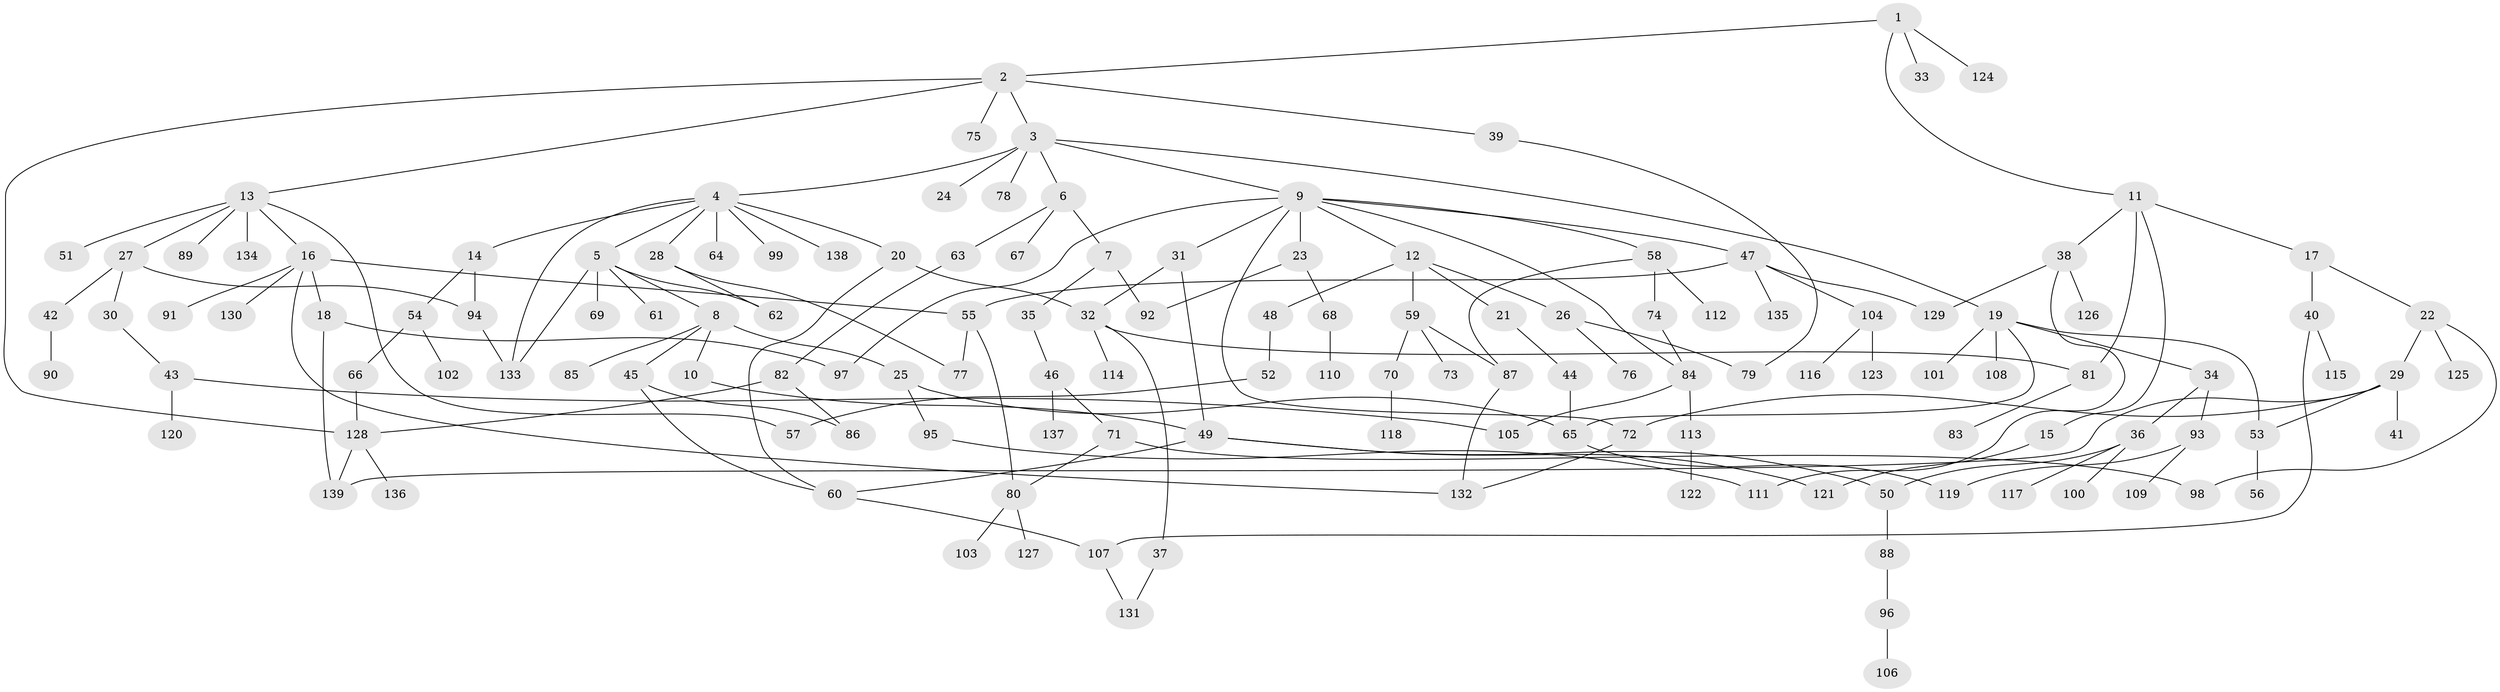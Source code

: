 // Generated by graph-tools (version 1.1) at 2025/34/03/09/25 02:34:23]
// undirected, 139 vertices, 176 edges
graph export_dot {
graph [start="1"]
  node [color=gray90,style=filled];
  1;
  2;
  3;
  4;
  5;
  6;
  7;
  8;
  9;
  10;
  11;
  12;
  13;
  14;
  15;
  16;
  17;
  18;
  19;
  20;
  21;
  22;
  23;
  24;
  25;
  26;
  27;
  28;
  29;
  30;
  31;
  32;
  33;
  34;
  35;
  36;
  37;
  38;
  39;
  40;
  41;
  42;
  43;
  44;
  45;
  46;
  47;
  48;
  49;
  50;
  51;
  52;
  53;
  54;
  55;
  56;
  57;
  58;
  59;
  60;
  61;
  62;
  63;
  64;
  65;
  66;
  67;
  68;
  69;
  70;
  71;
  72;
  73;
  74;
  75;
  76;
  77;
  78;
  79;
  80;
  81;
  82;
  83;
  84;
  85;
  86;
  87;
  88;
  89;
  90;
  91;
  92;
  93;
  94;
  95;
  96;
  97;
  98;
  99;
  100;
  101;
  102;
  103;
  104;
  105;
  106;
  107;
  108;
  109;
  110;
  111;
  112;
  113;
  114;
  115;
  116;
  117;
  118;
  119;
  120;
  121;
  122;
  123;
  124;
  125;
  126;
  127;
  128;
  129;
  130;
  131;
  132;
  133;
  134;
  135;
  136;
  137;
  138;
  139;
  1 -- 2;
  1 -- 11;
  1 -- 33;
  1 -- 124;
  2 -- 3;
  2 -- 13;
  2 -- 39;
  2 -- 75;
  2 -- 128;
  3 -- 4;
  3 -- 6;
  3 -- 9;
  3 -- 19;
  3 -- 24;
  3 -- 78;
  4 -- 5;
  4 -- 14;
  4 -- 20;
  4 -- 28;
  4 -- 64;
  4 -- 99;
  4 -- 138;
  4 -- 133;
  5 -- 8;
  5 -- 61;
  5 -- 62;
  5 -- 69;
  5 -- 133;
  6 -- 7;
  6 -- 63;
  6 -- 67;
  7 -- 35;
  7 -- 92;
  8 -- 10;
  8 -- 25;
  8 -- 45;
  8 -- 85;
  9 -- 12;
  9 -- 23;
  9 -- 31;
  9 -- 47;
  9 -- 58;
  9 -- 72;
  9 -- 97;
  9 -- 84;
  10 -- 49;
  11 -- 15;
  11 -- 17;
  11 -- 38;
  11 -- 81;
  12 -- 21;
  12 -- 26;
  12 -- 48;
  12 -- 59;
  13 -- 16;
  13 -- 27;
  13 -- 51;
  13 -- 89;
  13 -- 134;
  13 -- 57;
  14 -- 54;
  14 -- 94;
  15 -- 121;
  16 -- 18;
  16 -- 91;
  16 -- 130;
  16 -- 55;
  16 -- 132;
  17 -- 22;
  17 -- 40;
  18 -- 139;
  18 -- 97;
  19 -- 34;
  19 -- 53;
  19 -- 101;
  19 -- 108;
  19 -- 65;
  20 -- 60;
  20 -- 32;
  21 -- 44;
  22 -- 29;
  22 -- 98;
  22 -- 125;
  23 -- 68;
  23 -- 92;
  25 -- 95;
  25 -- 65;
  26 -- 76;
  26 -- 79;
  27 -- 30;
  27 -- 42;
  27 -- 94;
  28 -- 77;
  28 -- 62;
  29 -- 41;
  29 -- 53;
  29 -- 139;
  29 -- 72;
  30 -- 43;
  31 -- 32;
  31 -- 49;
  32 -- 37;
  32 -- 114;
  32 -- 81;
  34 -- 36;
  34 -- 93;
  35 -- 46;
  36 -- 50;
  36 -- 100;
  36 -- 117;
  37 -- 131;
  38 -- 126;
  38 -- 129;
  38 -- 111;
  39 -- 79;
  40 -- 115;
  40 -- 107;
  42 -- 90;
  43 -- 120;
  43 -- 105;
  44 -- 65;
  45 -- 86;
  45 -- 60;
  46 -- 71;
  46 -- 137;
  47 -- 55;
  47 -- 104;
  47 -- 135;
  47 -- 129;
  48 -- 52;
  49 -- 121;
  49 -- 60;
  49 -- 50;
  50 -- 88;
  52 -- 57;
  53 -- 56;
  54 -- 66;
  54 -- 102;
  55 -- 80;
  55 -- 77;
  58 -- 74;
  58 -- 112;
  58 -- 87;
  59 -- 70;
  59 -- 73;
  59 -- 87;
  60 -- 107;
  63 -- 82;
  65 -- 119;
  66 -- 128;
  68 -- 110;
  70 -- 118;
  71 -- 80;
  71 -- 98;
  72 -- 132;
  74 -- 84;
  80 -- 103;
  80 -- 127;
  81 -- 83;
  82 -- 128;
  82 -- 86;
  84 -- 105;
  84 -- 113;
  87 -- 132;
  88 -- 96;
  93 -- 109;
  93 -- 119;
  94 -- 133;
  95 -- 111;
  96 -- 106;
  104 -- 116;
  104 -- 123;
  107 -- 131;
  113 -- 122;
  128 -- 136;
  128 -- 139;
}
